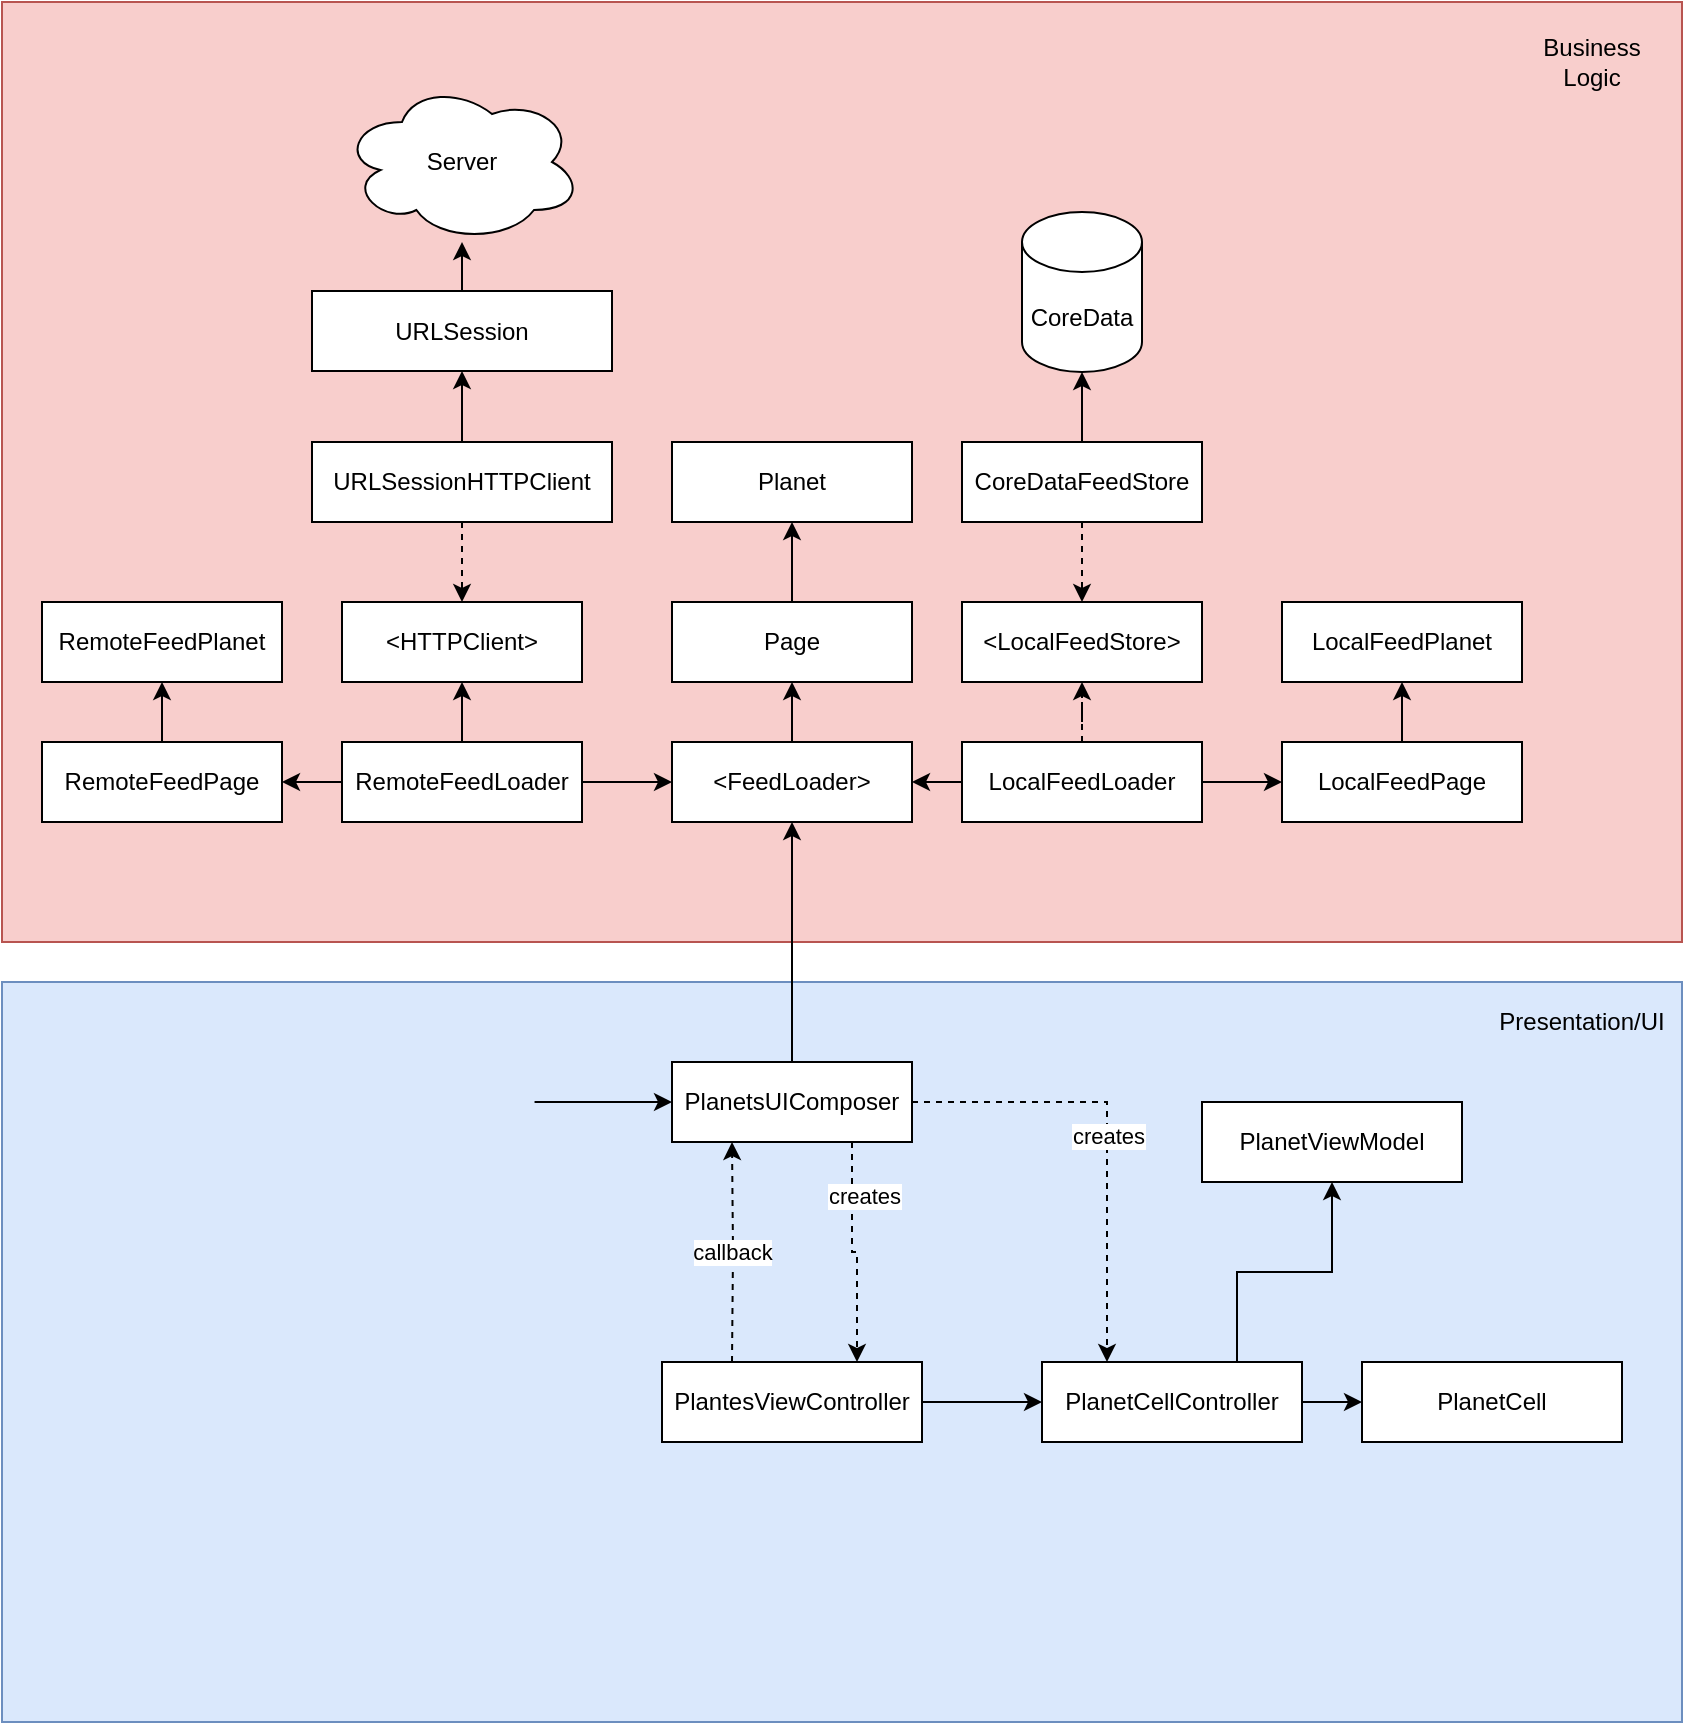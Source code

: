 <mxfile version="14.1.8" type="device"><diagram id="dAGHgRxX4wp5FgrnqWNy" name="Page-1"><mxGraphModel dx="1615" dy="519" grid="1" gridSize="10" guides="1" tooltips="1" connect="1" arrows="1" fold="1" page="1" pageScale="1" pageWidth="827" pageHeight="1169" math="0" shadow="0"><root><mxCell id="0"/><mxCell id="1" parent="0"/><mxCell id="5Amw07exzHsai5cfJsR7-42" value="" style="rounded=0;whiteSpace=wrap;html=1;fillColor=#dae8fc;strokeColor=#6c8ebf;" parent="1" vertex="1"><mxGeometry x="-20" y="890" width="840" height="370" as="geometry"/></mxCell><mxCell id="5Amw07exzHsai5cfJsR7-41" value="" style="rounded=0;whiteSpace=wrap;html=1;fillColor=#f8cecc;strokeColor=#b85450;" parent="1" vertex="1"><mxGeometry x="-20" y="400" width="840" height="470" as="geometry"/></mxCell><mxCell id="5Amw07exzHsai5cfJsR7-7" style="edgeStyle=orthogonalEdgeStyle;rounded=0;orthogonalLoop=1;jettySize=auto;html=1;" parent="1" source="5Amw07exzHsai5cfJsR7-1" target="5Amw07exzHsai5cfJsR7-6" edge="1"><mxGeometry relative="1" as="geometry"/></mxCell><mxCell id="5Amw07exzHsai5cfJsR7-1" value="&amp;lt;FeedLoader&amp;gt;" style="rounded=0;whiteSpace=wrap;html=1;" parent="1" vertex="1"><mxGeometry x="315" y="770" width="120" height="40" as="geometry"/></mxCell><mxCell id="5Amw07exzHsai5cfJsR7-3" style="edgeStyle=orthogonalEdgeStyle;rounded=0;orthogonalLoop=1;jettySize=auto;html=1;entryX=0;entryY=0.5;entryDx=0;entryDy=0;" parent="1" source="5Amw07exzHsai5cfJsR7-2" target="5Amw07exzHsai5cfJsR7-1" edge="1"><mxGeometry relative="1" as="geometry"/></mxCell><mxCell id="5Amw07exzHsai5cfJsR7-9" style="edgeStyle=orthogonalEdgeStyle;rounded=0;orthogonalLoop=1;jettySize=auto;html=1;" parent="1" source="5Amw07exzHsai5cfJsR7-2" target="5Amw07exzHsai5cfJsR7-8" edge="1"><mxGeometry relative="1" as="geometry"/></mxCell><mxCell id="c6CqO304gIfCrauR3iJ--21" style="edgeStyle=orthogonalEdgeStyle;rounded=0;orthogonalLoop=1;jettySize=auto;html=1;" edge="1" parent="1" source="5Amw07exzHsai5cfJsR7-2" target="c6CqO304gIfCrauR3iJ--20"><mxGeometry relative="1" as="geometry"/></mxCell><mxCell id="5Amw07exzHsai5cfJsR7-2" value="RemoteFeedLoader" style="rounded=0;whiteSpace=wrap;html=1;" parent="1" vertex="1"><mxGeometry x="150" y="770" width="120" height="40" as="geometry"/></mxCell><mxCell id="5Amw07exzHsai5cfJsR7-5" style="edgeStyle=orthogonalEdgeStyle;rounded=0;orthogonalLoop=1;jettySize=auto;html=1;entryX=1;entryY=0.5;entryDx=0;entryDy=0;" parent="1" source="5Amw07exzHsai5cfJsR7-4" target="5Amw07exzHsai5cfJsR7-1" edge="1"><mxGeometry relative="1" as="geometry"/></mxCell><mxCell id="5Amw07exzHsai5cfJsR7-15" style="edgeStyle=orthogonalEdgeStyle;rounded=0;orthogonalLoop=1;jettySize=auto;html=1;dashed=1;" parent="1" source="5Amw07exzHsai5cfJsR7-4" target="5Amw07exzHsai5cfJsR7-14" edge="1"><mxGeometry relative="1" as="geometry"/></mxCell><mxCell id="c6CqO304gIfCrauR3iJ--2" style="edgeStyle=orthogonalEdgeStyle;rounded=0;orthogonalLoop=1;jettySize=auto;html=1;" edge="1" parent="1" source="5Amw07exzHsai5cfJsR7-4" target="c6CqO304gIfCrauR3iJ--1"><mxGeometry relative="1" as="geometry"/></mxCell><mxCell id="5Amw07exzHsai5cfJsR7-4" value="LocalFeedLoader" style="rounded=0;whiteSpace=wrap;html=1;" parent="1" vertex="1"><mxGeometry x="460" y="770" width="120" height="40" as="geometry"/></mxCell><mxCell id="c6CqO304gIfCrauR3iJ--19" style="edgeStyle=orthogonalEdgeStyle;rounded=0;orthogonalLoop=1;jettySize=auto;html=1;" edge="1" parent="1" source="5Amw07exzHsai5cfJsR7-6" target="c6CqO304gIfCrauR3iJ--18"><mxGeometry relative="1" as="geometry"/></mxCell><mxCell id="5Amw07exzHsai5cfJsR7-6" value="Page" style="rounded=0;whiteSpace=wrap;html=1;" parent="1" vertex="1"><mxGeometry x="315" y="700" width="120" height="40" as="geometry"/></mxCell><mxCell id="5Amw07exzHsai5cfJsR7-8" value="&amp;lt;HTTPClient&amp;gt;" style="rounded=0;whiteSpace=wrap;html=1;" parent="1" vertex="1"><mxGeometry x="150" y="700" width="120" height="40" as="geometry"/></mxCell><mxCell id="5Amw07exzHsai5cfJsR7-11" style="edgeStyle=orthogonalEdgeStyle;rounded=0;orthogonalLoop=1;jettySize=auto;html=1;dashed=1;" parent="1" source="5Amw07exzHsai5cfJsR7-10" target="5Amw07exzHsai5cfJsR7-8" edge="1"><mxGeometry relative="1" as="geometry"/></mxCell><mxCell id="5Amw07exzHsai5cfJsR7-13" style="edgeStyle=orthogonalEdgeStyle;rounded=0;orthogonalLoop=1;jettySize=auto;html=1;entryX=0.5;entryY=1;entryDx=0;entryDy=0;" parent="1" source="5Amw07exzHsai5cfJsR7-10" target="5Amw07exzHsai5cfJsR7-12" edge="1"><mxGeometry relative="1" as="geometry"/></mxCell><mxCell id="5Amw07exzHsai5cfJsR7-10" value="URLSessionHTTPClient" style="rounded=0;whiteSpace=wrap;html=1;" parent="1" vertex="1"><mxGeometry x="135" y="620" width="150" height="40" as="geometry"/></mxCell><mxCell id="c6CqO304gIfCrauR3iJ--6" style="edgeStyle=orthogonalEdgeStyle;rounded=0;orthogonalLoop=1;jettySize=auto;html=1;" edge="1" parent="1" source="5Amw07exzHsai5cfJsR7-12" target="c6CqO304gIfCrauR3iJ--5"><mxGeometry relative="1" as="geometry"/></mxCell><mxCell id="5Amw07exzHsai5cfJsR7-12" value="URLSession" style="rounded=0;whiteSpace=wrap;html=1;" parent="1" vertex="1"><mxGeometry x="135" y="544.5" width="150" height="40" as="geometry"/></mxCell><mxCell id="5Amw07exzHsai5cfJsR7-14" value="&amp;lt;LocalFeedStore&amp;gt;" style="rounded=0;whiteSpace=wrap;html=1;" parent="1" vertex="1"><mxGeometry x="460" y="700" width="120" height="40" as="geometry"/></mxCell><mxCell id="5Amw07exzHsai5cfJsR7-17" style="edgeStyle=orthogonalEdgeStyle;rounded=0;orthogonalLoop=1;jettySize=auto;html=1;dashed=1;" parent="1" source="5Amw07exzHsai5cfJsR7-16" target="5Amw07exzHsai5cfJsR7-14" edge="1"><mxGeometry relative="1" as="geometry"/></mxCell><mxCell id="c6CqO304gIfCrauR3iJ--4" style="edgeStyle=orthogonalEdgeStyle;rounded=0;orthogonalLoop=1;jettySize=auto;html=1;" edge="1" parent="1" source="5Amw07exzHsai5cfJsR7-16" target="c6CqO304gIfCrauR3iJ--3"><mxGeometry relative="1" as="geometry"/></mxCell><mxCell id="5Amw07exzHsai5cfJsR7-16" value="CoreDataFeedStore" style="rounded=0;whiteSpace=wrap;html=1;" parent="1" vertex="1"><mxGeometry x="460" y="620" width="120" height="40" as="geometry"/></mxCell><mxCell id="5Amw07exzHsai5cfJsR7-19" style="edgeStyle=orthogonalEdgeStyle;rounded=0;orthogonalLoop=1;jettySize=auto;html=1;entryX=0.5;entryY=1;entryDx=0;entryDy=0;exitX=0.5;exitY=0;exitDx=0;exitDy=0;" parent="1" source="5Amw07exzHsai5cfJsR7-18" target="5Amw07exzHsai5cfJsR7-1" edge="1"><mxGeometry relative="1" as="geometry"/></mxCell><mxCell id="5Amw07exzHsai5cfJsR7-21" style="edgeStyle=orthogonalEdgeStyle;rounded=0;orthogonalLoop=1;jettySize=auto;html=1;entryX=0.75;entryY=0;entryDx=0;entryDy=0;dashed=1;exitX=0.75;exitY=1;exitDx=0;exitDy=0;" parent="1" source="5Amw07exzHsai5cfJsR7-18" target="5Amw07exzHsai5cfJsR7-20" edge="1"><mxGeometry relative="1" as="geometry"/></mxCell><mxCell id="5Amw07exzHsai5cfJsR7-22" value="creates" style="edgeLabel;html=1;align=center;verticalAlign=middle;resizable=0;points=[];" parent="5Amw07exzHsai5cfJsR7-21" vertex="1" connectable="0"><mxGeometry x="-0.572" y="3" relative="1" as="geometry"><mxPoint x="3" y="3" as="offset"/></mxGeometry></mxCell><mxCell id="c6CqO304gIfCrauR3iJ--10" value="creates" style="edgeStyle=orthogonalEdgeStyle;rounded=0;orthogonalLoop=1;jettySize=auto;html=1;entryX=0.25;entryY=0;entryDx=0;entryDy=0;dashed=1;" edge="1" parent="1" source="5Amw07exzHsai5cfJsR7-18" target="5Amw07exzHsai5cfJsR7-32"><mxGeometry relative="1" as="geometry"/></mxCell><mxCell id="5Amw07exzHsai5cfJsR7-18" value="PlanetsUIComposer" style="rounded=0;whiteSpace=wrap;html=1;" parent="1" vertex="1"><mxGeometry x="315" y="930" width="120" height="40" as="geometry"/></mxCell><mxCell id="5Amw07exzHsai5cfJsR7-33" style="edgeStyle=orthogonalEdgeStyle;rounded=0;orthogonalLoop=1;jettySize=auto;html=1;entryX=0;entryY=0.5;entryDx=0;entryDy=0;" parent="1" source="5Amw07exzHsai5cfJsR7-20" target="5Amw07exzHsai5cfJsR7-32" edge="1"><mxGeometry relative="1" as="geometry"/></mxCell><mxCell id="c6CqO304gIfCrauR3iJ--25" value="callback" style="edgeStyle=orthogonalEdgeStyle;rounded=0;orthogonalLoop=1;jettySize=auto;html=1;entryX=0.25;entryY=1;entryDx=0;entryDy=0;dashed=1;" edge="1" parent="1" target="5Amw07exzHsai5cfJsR7-18"><mxGeometry relative="1" as="geometry"><mxPoint x="345" y="1080" as="sourcePoint"/></mxGeometry></mxCell><mxCell id="5Amw07exzHsai5cfJsR7-20" value="PlantesViewController" style="rounded=0;whiteSpace=wrap;html=1;" parent="1" vertex="1"><mxGeometry x="310" y="1080" width="130" height="40" as="geometry"/></mxCell><mxCell id="c6CqO304gIfCrauR3iJ--9" style="edgeStyle=orthogonalEdgeStyle;rounded=0;orthogonalLoop=1;jettySize=auto;html=1;exitX=0.75;exitY=0;exitDx=0;exitDy=0;" edge="1" parent="1" source="5Amw07exzHsai5cfJsR7-32" target="c6CqO304gIfCrauR3iJ--8"><mxGeometry relative="1" as="geometry"/></mxCell><mxCell id="c6CqO304gIfCrauR3iJ--14" style="edgeStyle=orthogonalEdgeStyle;rounded=0;orthogonalLoop=1;jettySize=auto;html=1;entryX=0;entryY=0.5;entryDx=0;entryDy=0;" edge="1" parent="1" source="5Amw07exzHsai5cfJsR7-32" target="c6CqO304gIfCrauR3iJ--13"><mxGeometry relative="1" as="geometry"/></mxCell><mxCell id="5Amw07exzHsai5cfJsR7-32" value="PlanetCellController" style="rounded=0;whiteSpace=wrap;html=1;" parent="1" vertex="1"><mxGeometry x="500" y="1080" width="130" height="40" as="geometry"/></mxCell><mxCell id="5Amw07exzHsai5cfJsR7-47" value="Business Logic" style="text;html=1;strokeColor=none;fillColor=none;align=center;verticalAlign=middle;whiteSpace=wrap;rounded=0;" parent="1" vertex="1"><mxGeometry x="750" y="420" width="50" height="20" as="geometry"/></mxCell><mxCell id="c6CqO304gIfCrauR3iJ--24" style="edgeStyle=orthogonalEdgeStyle;rounded=0;orthogonalLoop=1;jettySize=auto;html=1;" edge="1" parent="1" source="c6CqO304gIfCrauR3iJ--1" target="c6CqO304gIfCrauR3iJ--23"><mxGeometry relative="1" as="geometry"/></mxCell><mxCell id="c6CqO304gIfCrauR3iJ--1" value="LocalFeedPage" style="rounded=0;whiteSpace=wrap;html=1;" vertex="1" parent="1"><mxGeometry x="620" y="770" width="120" height="40" as="geometry"/></mxCell><mxCell id="c6CqO304gIfCrauR3iJ--3" value="CoreData" style="shape=cylinder3;whiteSpace=wrap;html=1;boundedLbl=1;backgroundOutline=1;size=15;" vertex="1" parent="1"><mxGeometry x="490" y="505" width="60" height="80" as="geometry"/></mxCell><mxCell id="c6CqO304gIfCrauR3iJ--5" value="Server" style="ellipse;shape=cloud;whiteSpace=wrap;html=1;" vertex="1" parent="1"><mxGeometry x="150" y="440" width="120" height="80" as="geometry"/></mxCell><mxCell id="c6CqO304gIfCrauR3iJ--7" value="RemoteFeedPlanet" style="rounded=0;whiteSpace=wrap;html=1;" vertex="1" parent="1"><mxGeometry y="700" width="120" height="40" as="geometry"/></mxCell><mxCell id="c6CqO304gIfCrauR3iJ--8" value="PlanetViewModel" style="rounded=0;whiteSpace=wrap;html=1;" vertex="1" parent="1"><mxGeometry x="580" y="950" width="130" height="40" as="geometry"/></mxCell><mxCell id="c6CqO304gIfCrauR3iJ--13" value="PlanetCell" style="rounded=0;whiteSpace=wrap;html=1;" vertex="1" parent="1"><mxGeometry x="660" y="1080" width="130" height="40" as="geometry"/></mxCell><mxCell id="c6CqO304gIfCrauR3iJ--15" value="Presentation/UI" style="text;html=1;strokeColor=none;fillColor=none;align=center;verticalAlign=middle;whiteSpace=wrap;rounded=0;" vertex="1" parent="1"><mxGeometry x="720" y="900" width="100" height="20" as="geometry"/></mxCell><mxCell id="c6CqO304gIfCrauR3iJ--16" value="" style="endArrow=classic;html=1;entryX=0;entryY=0.5;entryDx=0;entryDy=0;exitX=0.317;exitY=0.162;exitDx=0;exitDy=0;exitPerimeter=0;" edge="1" parent="1" source="5Amw07exzHsai5cfJsR7-42" target="5Amw07exzHsai5cfJsR7-18"><mxGeometry width="50" height="50" relative="1" as="geometry"><mxPoint x="260" y="980" as="sourcePoint"/><mxPoint x="270" y="980" as="targetPoint"/><Array as="points"><mxPoint x="270" y="950"/></Array></mxGeometry></mxCell><mxCell id="c6CqO304gIfCrauR3iJ--18" value="Planet" style="rounded=0;whiteSpace=wrap;html=1;" vertex="1" parent="1"><mxGeometry x="315" y="620" width="120" height="40" as="geometry"/></mxCell><mxCell id="c6CqO304gIfCrauR3iJ--22" style="edgeStyle=orthogonalEdgeStyle;rounded=0;orthogonalLoop=1;jettySize=auto;html=1;" edge="1" parent="1" source="c6CqO304gIfCrauR3iJ--20" target="c6CqO304gIfCrauR3iJ--7"><mxGeometry relative="1" as="geometry"/></mxCell><mxCell id="c6CqO304gIfCrauR3iJ--20" value="RemoteFeedPage" style="rounded=0;whiteSpace=wrap;html=1;" vertex="1" parent="1"><mxGeometry y="770" width="120" height="40" as="geometry"/></mxCell><mxCell id="c6CqO304gIfCrauR3iJ--23" value="LocalFeedPlanet" style="rounded=0;whiteSpace=wrap;html=1;" vertex="1" parent="1"><mxGeometry x="620" y="700" width="120" height="40" as="geometry"/></mxCell></root></mxGraphModel></diagram></mxfile>